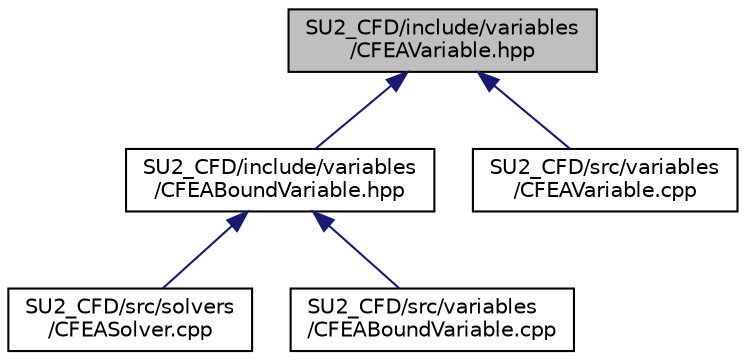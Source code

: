 digraph "SU2_CFD/include/variables/CFEAVariable.hpp"
{
 // LATEX_PDF_SIZE
  edge [fontname="Helvetica",fontsize="10",labelfontname="Helvetica",labelfontsize="10"];
  node [fontname="Helvetica",fontsize="10",shape=record];
  Node1 [label="SU2_CFD/include/variables\l/CFEAVariable.hpp",height=0.2,width=0.4,color="black", fillcolor="grey75", style="filled", fontcolor="black",tooltip="Class for defining the variables of the FEM structural problem."];
  Node1 -> Node2 [dir="back",color="midnightblue",fontsize="10",style="solid",fontname="Helvetica"];
  Node2 [label="SU2_CFD/include/variables\l/CFEABoundVariable.hpp",height=0.2,width=0.4,color="black", fillcolor="white", style="filled",URL="$CFEABoundVariable_8hpp.html",tooltip="Class for defining the variables on the FEA boundaries for FSI applications."];
  Node2 -> Node3 [dir="back",color="midnightblue",fontsize="10",style="solid",fontname="Helvetica"];
  Node3 [label="SU2_CFD/src/solvers\l/CFEASolver.cpp",height=0.2,width=0.4,color="black", fillcolor="white", style="filled",URL="$CFEASolver_8cpp.html",tooltip="Main subroutines for solving direct FEM elasticity problems."];
  Node2 -> Node4 [dir="back",color="midnightblue",fontsize="10",style="solid",fontname="Helvetica"];
  Node4 [label="SU2_CFD/src/variables\l/CFEABoundVariable.cpp",height=0.2,width=0.4,color="black", fillcolor="white", style="filled",URL="$CFEABoundVariable_8cpp.html",tooltip="Definition of the variables for FEM elastic structural problems."];
  Node1 -> Node5 [dir="back",color="midnightblue",fontsize="10",style="solid",fontname="Helvetica"];
  Node5 [label="SU2_CFD/src/variables\l/CFEAVariable.cpp",height=0.2,width=0.4,color="black", fillcolor="white", style="filled",URL="$CFEAVariable_8cpp.html",tooltip="Definition of the variables for FEM elastic structural problems."];
}
